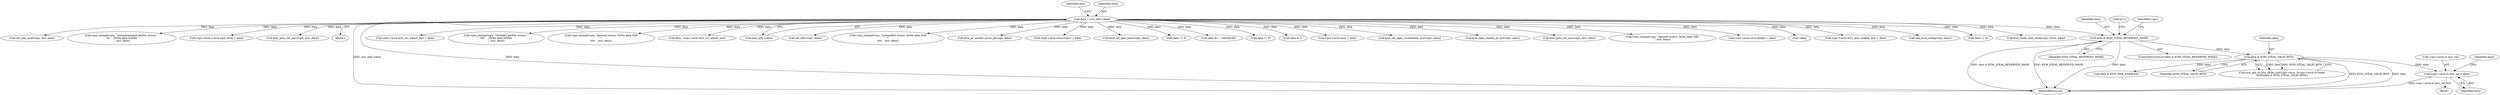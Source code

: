 digraph "0_linux_c300aa64ddf57d9c5d9c898a64b36877345dd4a9@pointer" {
"1000407" [label="(Call,vcpu->arch.st.msr_val = data)"];
"1000402" [label="(Call,data & KVM_STEAL_VALID_BITS)"];
"1000384" [label="(Call,data & KVM_STEAL_RESERVED_MASK)"];
"1000127" [label="(Call,data = msr_info->data)"];
"1000605" [label="(Call,xen_hvm_config(vcpu, data))"];
"1000133" [label="(Identifier,msr)"];
"1000464" [label="(Call,data != 0)"];
"1000385" [label="(Identifier,data)"];
"1000388" [label="(Literal,1)"];
"1000289" [label="(Call,kvm_write_wall_clock(vcpu->kvm, data))"];
"1000455" [label="(Call,set_msr_mce(vcpu, msr, data))"];
"1000477" [label="(Call,vcpu_unimpl(vcpu, \"unimplemented perfctr wrmsr: \"\n\t\t\t    \"0x%x data 0x%llx\n\", msr, data))"];
"1000280" [label="(Call,vcpu->kvm->arch.wall_clock = data)"];
"1000128" [label="(Identifier,data)"];
"1000613" [label="(Call,kvm_pmu_set_msr(vcpu, msr, data))"];
"1000134" [label="(Block,)"];
"1000390" [label="(Call,kvm_gfn_to_hva_cache_init(vcpu->kvm, &vcpu->arch.st.stime,\n\t\t\t\t\t\t\tdata & KVM_STEAL_VALID_BITS))"];
"1000383" [label="(ControlStructure,if (data & KVM_STEAL_RESERVED_MASK))"];
"1000115" [label="(Block,)"];
"1000386" [label="(Identifier,KVM_STEAL_RESERVED_MASK)"];
"1000638" [label="(MethodReturn,int)"];
"1000261" [label="(Call,vcpu->arch.ia32_tsc_adjust_msr = data)"];
"1000505" [label="(Call,vcpu_unimpl(vcpu, \"disabled perfctr wrmsr: \"\n\t\t\t\t    \"0x%x data 0x%llx\n\", msr, data))"];
"1000630" [label="(Call,vcpu_unimpl(vcpu, \"ignored wrmsr: 0x%x data %llx\n\",\n\t\t\t\t    msr, data))"];
"1000250" [label="(Call,data - vcpu->arch.ia32_tsc_adjust_msr)"];
"1000129" [label="(Call,msr_info->data)"];
"1000418" [label="(Call,data & KVM_MSR_ENABLED)"];
"1000408" [label="(Call,vcpu->arch.st.msr_val)"];
"1000415" [label="(Identifier,data)"];
"1000392" [label="(Identifier,vcpu)"];
"1000127" [label="(Call,data = msr_info->data)"];
"1000419" [label="(Identifier,data)"];
"1000144" [label="(Call,set_efer(vcpu, data))"];
"1000402" [label="(Call,data & KVM_STEAL_VALID_BITS)"];
"1000621" [label="(Call,vcpu_unimpl(vcpu, \"unhandled wrmsr: 0x%x data %llx\n\",\n\t\t\t\t    msr, data))"];
"1000370" [label="(Call,kvm_pv_enable_async_pf(vcpu, data))"];
"1000407" [label="(Call,vcpu->arch.st.msr_val = data)"];
"1000384" [label="(Call,data & KVM_STEAL_RESERVED_MASK)"];
"1000579" [label="(Call,vcpu->arch.osvw.status = data)"];
"1000221" [label="(Call,kvm_set_apic_base(vcpu, data))"];
"1000502" [label="(Call,data != 0)"];
"1000148" [label="(Call,data &= ~(u64)0x40)"];
"1000180" [label="(Call,data != 0)"];
"1000312" [label="(Call,data & 1)"];
"1000300" [label="(Call,vcpu->arch.time = data)"];
"1000232" [label="(Call,kvm_set_lapic_tscdeadline_msr(vcpu, data))"];
"1000445" [label="(Call,kvm_lapic_enable_pv_eoi(vcpu, data))"];
"1000495" [label="(Call,kvm_pmu_set_msr(vcpu, msr, data))"];
"1000549" [label="(Call,vcpu_unimpl(vcpu, \"ignored wrmsr: 0x%x data %llx\n\", msr, data))"];
"1000404" [label="(Identifier,KVM_STEAL_VALID_BITS)"];
"1000562" [label="(Call,vcpu->arch.osvw.length = data)"];
"1000193" [label="(Call,!data)"];
"1000270" [label="(Call,vcpu->arch.ia32_misc_enable_msr = data)"];
"1000403" [label="(Identifier,data)"];
"1000407" -> "1000134"  [label="AST: "];
"1000407" -> "1000415"  [label="CFG: "];
"1000408" -> "1000407"  [label="AST: "];
"1000415" -> "1000407"  [label="AST: "];
"1000419" -> "1000407"  [label="CFG: "];
"1000407" -> "1000638"  [label="DDG: vcpu->arch.st.msr_val"];
"1000402" -> "1000407"  [label="DDG: data"];
"1000402" -> "1000390"  [label="AST: "];
"1000402" -> "1000404"  [label="CFG: "];
"1000403" -> "1000402"  [label="AST: "];
"1000404" -> "1000402"  [label="AST: "];
"1000390" -> "1000402"  [label="CFG: "];
"1000402" -> "1000638"  [label="DDG: KVM_STEAL_VALID_BITS"];
"1000402" -> "1000638"  [label="DDG: data"];
"1000402" -> "1000390"  [label="DDG: data"];
"1000402" -> "1000390"  [label="DDG: KVM_STEAL_VALID_BITS"];
"1000384" -> "1000402"  [label="DDG: data"];
"1000402" -> "1000418"  [label="DDG: data"];
"1000384" -> "1000383"  [label="AST: "];
"1000384" -> "1000386"  [label="CFG: "];
"1000385" -> "1000384"  [label="AST: "];
"1000386" -> "1000384"  [label="AST: "];
"1000388" -> "1000384"  [label="CFG: "];
"1000392" -> "1000384"  [label="CFG: "];
"1000384" -> "1000638"  [label="DDG: data & KVM_STEAL_RESERVED_MASK"];
"1000384" -> "1000638"  [label="DDG: KVM_STEAL_RESERVED_MASK"];
"1000384" -> "1000638"  [label="DDG: data"];
"1000127" -> "1000384"  [label="DDG: data"];
"1000127" -> "1000115"  [label="AST: "];
"1000127" -> "1000129"  [label="CFG: "];
"1000128" -> "1000127"  [label="AST: "];
"1000129" -> "1000127"  [label="AST: "];
"1000133" -> "1000127"  [label="CFG: "];
"1000127" -> "1000638"  [label="DDG: msr_info->data"];
"1000127" -> "1000638"  [label="DDG: data"];
"1000127" -> "1000144"  [label="DDG: data"];
"1000127" -> "1000148"  [label="DDG: data"];
"1000127" -> "1000180"  [label="DDG: data"];
"1000127" -> "1000193"  [label="DDG: data"];
"1000127" -> "1000221"  [label="DDG: data"];
"1000127" -> "1000232"  [label="DDG: data"];
"1000127" -> "1000250"  [label="DDG: data"];
"1000127" -> "1000261"  [label="DDG: data"];
"1000127" -> "1000270"  [label="DDG: data"];
"1000127" -> "1000280"  [label="DDG: data"];
"1000127" -> "1000289"  [label="DDG: data"];
"1000127" -> "1000300"  [label="DDG: data"];
"1000127" -> "1000312"  [label="DDG: data"];
"1000127" -> "1000370"  [label="DDG: data"];
"1000127" -> "1000445"  [label="DDG: data"];
"1000127" -> "1000455"  [label="DDG: data"];
"1000127" -> "1000464"  [label="DDG: data"];
"1000127" -> "1000477"  [label="DDG: data"];
"1000127" -> "1000495"  [label="DDG: data"];
"1000127" -> "1000502"  [label="DDG: data"];
"1000127" -> "1000505"  [label="DDG: data"];
"1000127" -> "1000549"  [label="DDG: data"];
"1000127" -> "1000562"  [label="DDG: data"];
"1000127" -> "1000579"  [label="DDG: data"];
"1000127" -> "1000605"  [label="DDG: data"];
"1000127" -> "1000613"  [label="DDG: data"];
"1000127" -> "1000621"  [label="DDG: data"];
"1000127" -> "1000630"  [label="DDG: data"];
}
